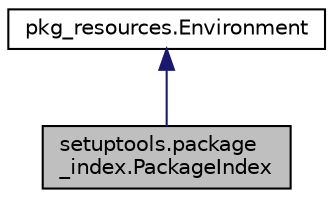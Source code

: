 digraph "setuptools.package_index.PackageIndex"
{
 // LATEX_PDF_SIZE
  edge [fontname="Helvetica",fontsize="10",labelfontname="Helvetica",labelfontsize="10"];
  node [fontname="Helvetica",fontsize="10",shape=record];
  Node1 [label="setuptools.package\l_index.PackageIndex",height=0.2,width=0.4,color="black", fillcolor="grey75", style="filled", fontcolor="black",tooltip=" "];
  Node2 -> Node1 [dir="back",color="midnightblue",fontsize="10",style="solid",fontname="Helvetica"];
  Node2 [label="pkg_resources.Environment",height=0.2,width=0.4,color="black", fillcolor="white", style="filled",URL="$classpkg__resources_1_1Environment.html",tooltip=" "];
}
